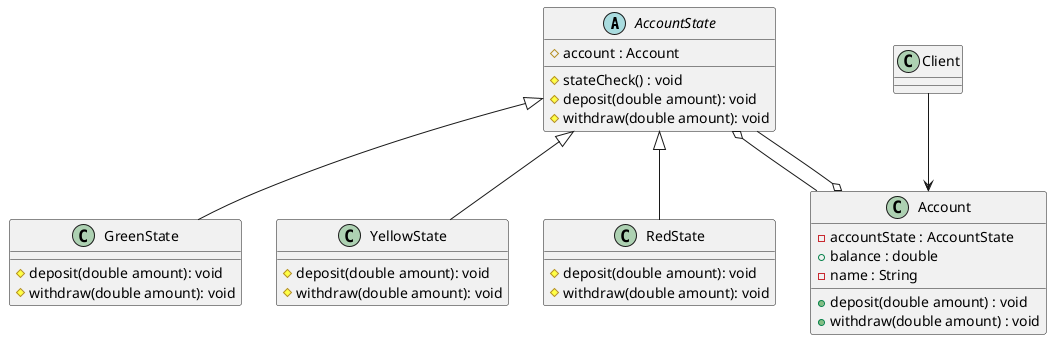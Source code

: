@startuml

abstract class AccountState{
    #account : Account
    #stateCheck() : void
    #deposit(double amount): void
    #withdraw(double amount): void
}

class GreenState{
    #deposit(double amount): void
    #withdraw(double amount): void
}
class YellowState{
    #deposit(double amount): void
    #withdraw(double amount): void
}
class RedState{
    #deposit(double amount): void
    #withdraw(double amount): void
}

class Account {
    -accountState : AccountState
    +balance : double
    -name : String
    +deposit(double amount) : void
    +withdraw(double amount) : void
}

AccountState <|-- GreenState
AccountState <|-- YellowState
AccountState <|-- RedState
AccountState o-- Account
Account o-- AccountState

Client --> Account
@enduml